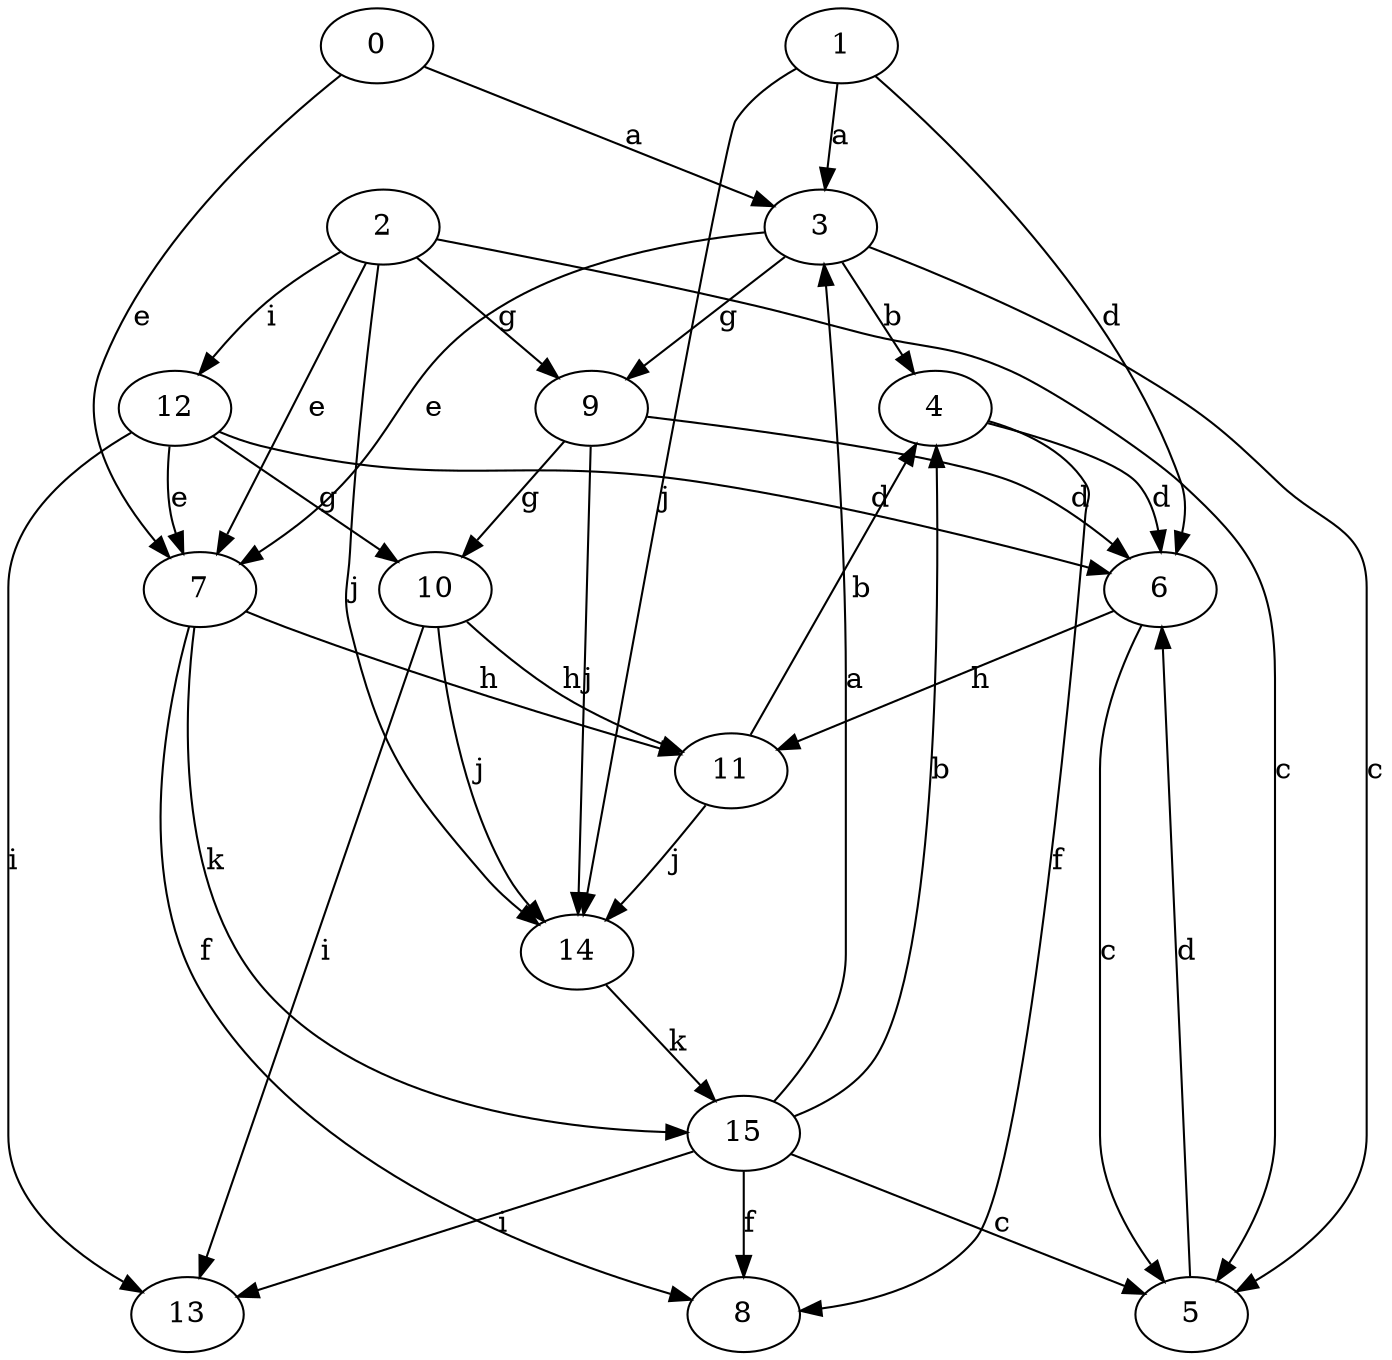 strict digraph  {
0;
1;
2;
3;
4;
5;
6;
7;
8;
9;
10;
11;
12;
13;
14;
15;
0 -> 3  [label=a];
0 -> 7  [label=e];
1 -> 3  [label=a];
1 -> 6  [label=d];
1 -> 14  [label=j];
2 -> 5  [label=c];
2 -> 7  [label=e];
2 -> 9  [label=g];
2 -> 12  [label=i];
2 -> 14  [label=j];
3 -> 4  [label=b];
3 -> 5  [label=c];
3 -> 7  [label=e];
3 -> 9  [label=g];
4 -> 6  [label=d];
4 -> 8  [label=f];
5 -> 6  [label=d];
6 -> 5  [label=c];
6 -> 11  [label=h];
7 -> 8  [label=f];
7 -> 11  [label=h];
7 -> 15  [label=k];
9 -> 6  [label=d];
9 -> 10  [label=g];
9 -> 14  [label=j];
10 -> 11  [label=h];
10 -> 13  [label=i];
10 -> 14  [label=j];
11 -> 4  [label=b];
11 -> 14  [label=j];
12 -> 6  [label=d];
12 -> 7  [label=e];
12 -> 10  [label=g];
12 -> 13  [label=i];
14 -> 15  [label=k];
15 -> 3  [label=a];
15 -> 4  [label=b];
15 -> 5  [label=c];
15 -> 8  [label=f];
15 -> 13  [label=i];
}
